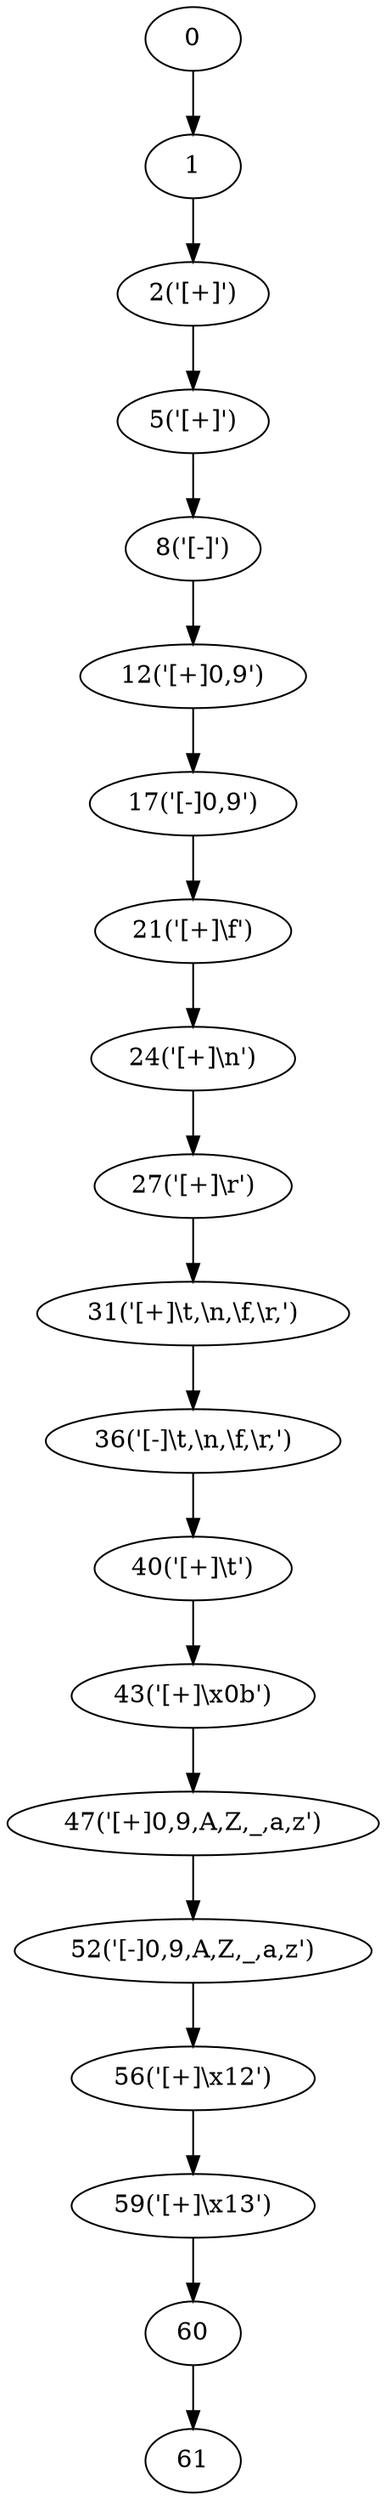 digraph g {
	0 ;
	1 ;
	2 [label="2('[+]')"];
	5 [label="5('[+]')"];
	8 [label="8('[-]')"];
	12 [label="12('[+]0,9')"];
	17 [label="17('[-]0,9')"];
	21 [label="21('[+]\\f')"];
	24 [label="24('[+]\\n')"];
	27 [label="27('[+]\\r')"];
	31 [label="31('[+]\\t,\\n,\\f,\\r,')"];
	36 [label="36('[-]\\t,\\n,\\f,\\r,')"];
	40 [label="40('[+]\\t')"];
	43 [label="43('[+]\\x0b')"];
	47 [label="47('[+]0,9,A,Z,_,a,z')"];
	52 [label="52('[-]0,9,A,Z,_,a,z')"];
	56 [label="56('[+]\\x12')"];
	59 [label="59('[+]\\x13')"];
	60 ;
	61 ;
	0->1;
	1->2;
	2->5;
	5->8;
	8->12;
	12->17;
	17->21;
	21->24;
	24->27;
	27->31;
	31->36;
	36->40;
	40->43;
	43->47;
	47->52;
	52->56;
	56->59;
	59->60;
	60->61;
}
